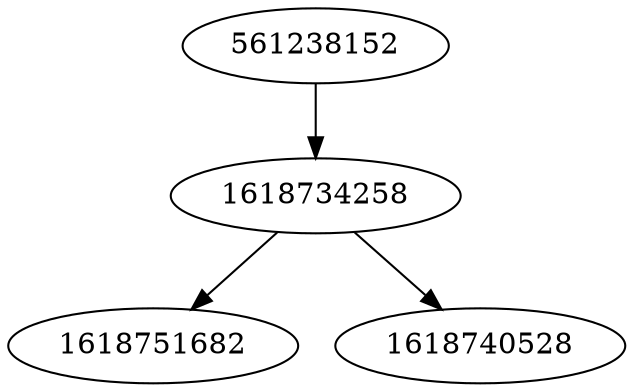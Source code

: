 strict digraph  {
561238152;
1618751682;
1618740528;
1618734258;
561238152 -> 1618734258;
1618734258 -> 1618740528;
1618734258 -> 1618751682;
}
